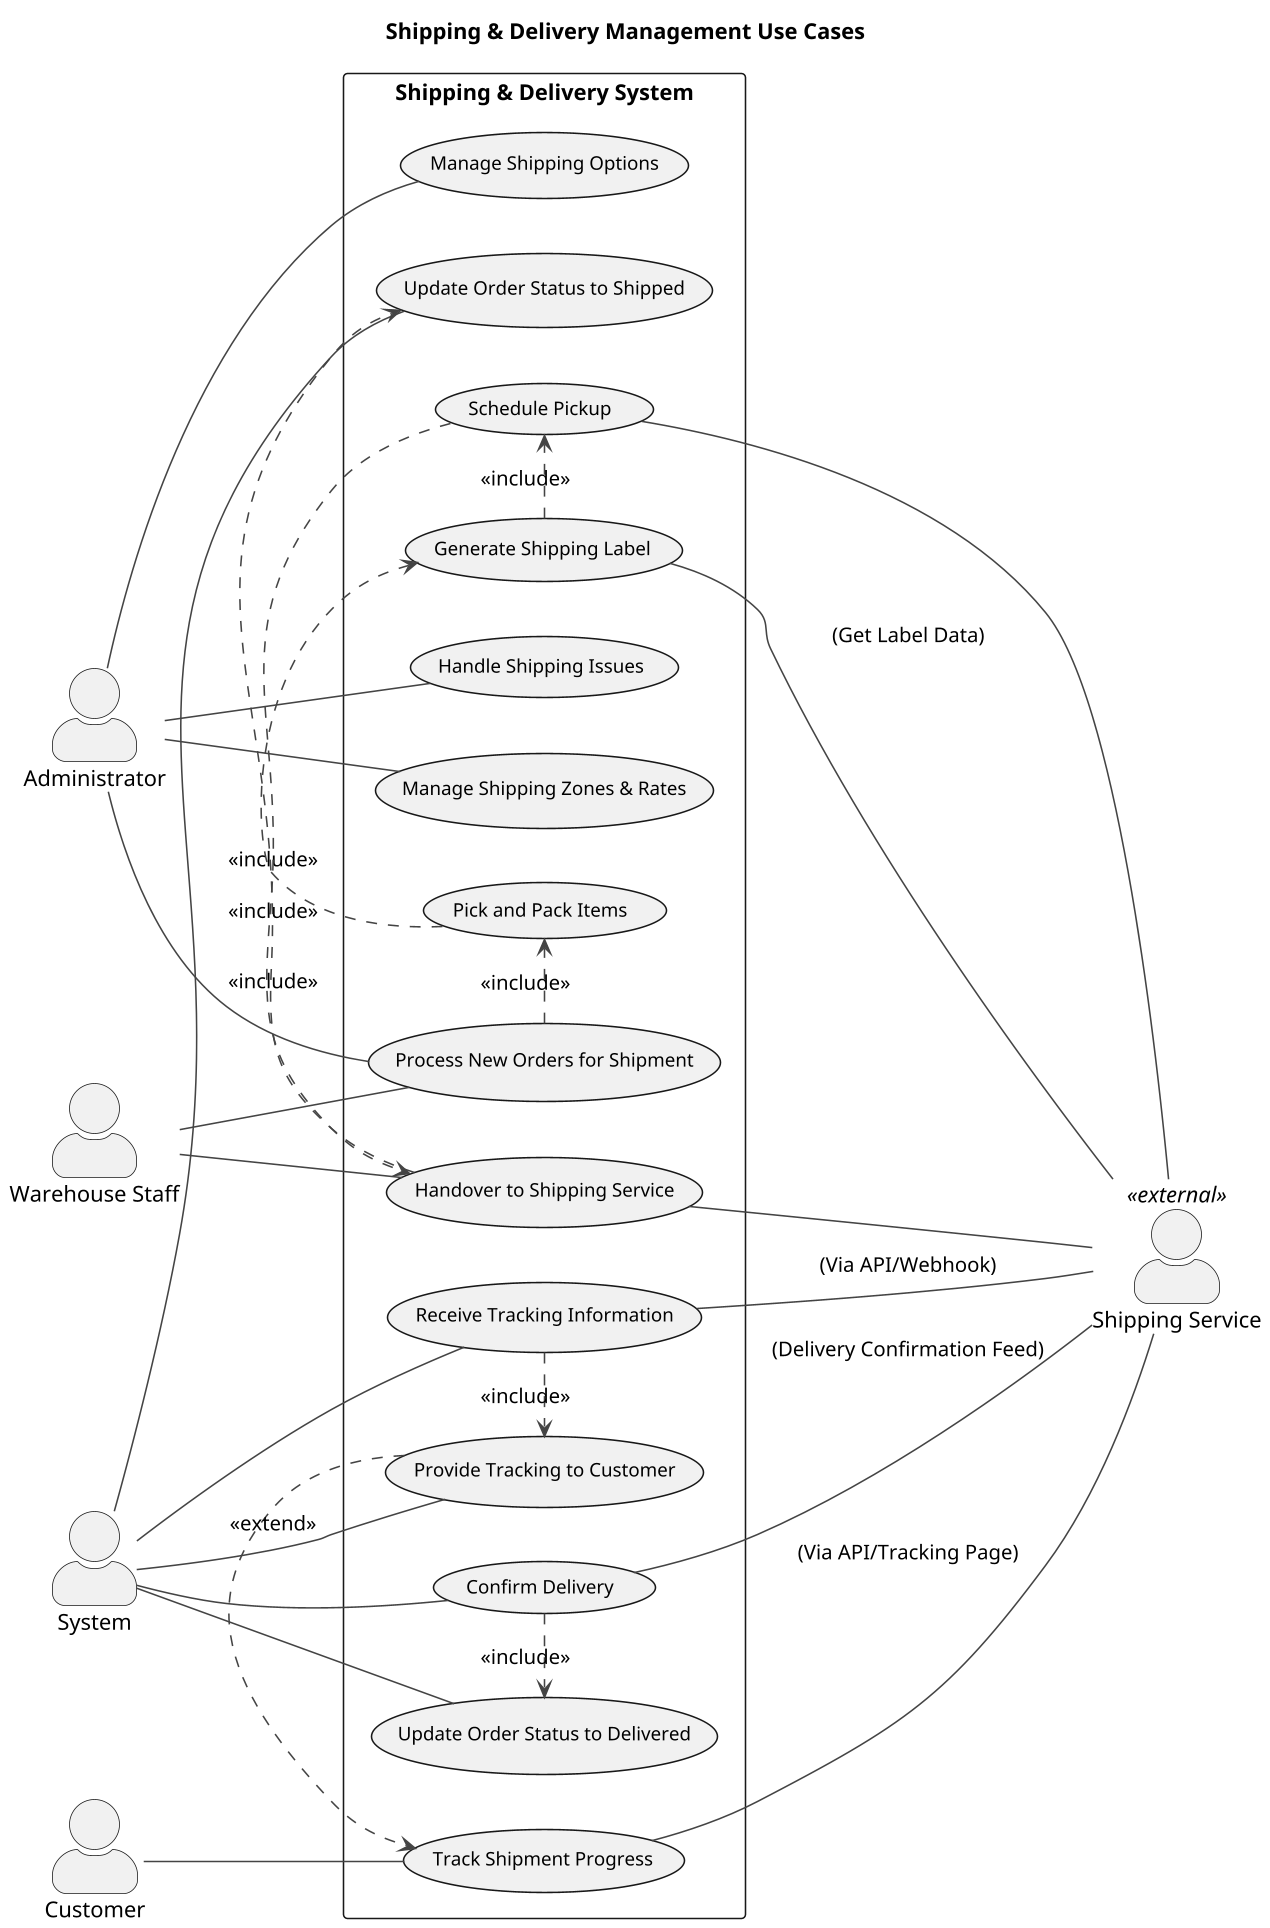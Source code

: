@startuml shipping-delivery-management-use-case
' Fix for clipping issues with comprehensive diagrams
skinparam Rankdir top-to-bottom
skinparam dpi 150
skinparam pageMargin 10
skinparam pageExternalColor white
scale max 2000 width

' Basic styling
skinparam ActorStyle awesome
skinparam ArrowColor #444444
skinparam shadowing false
skinparam defaultTextAlignment center
skinparam Handwritten false
skinparam UsecaseBorderThickness 1
skinparam UsecaseFontSize 12
skinparam ActorFontSize 14

title Shipping & Delivery Management Use Cases

left to right direction

actor "Administrator" as Admin
actor "Warehouse Staff" as Staff
actor "System"
actor "Shipping Service" as ShipSvc <<external>>
actor "Customer" as Cust

rectangle "Shipping & Delivery System" {
  usecase "Process New Orders for Shipment" as UC_ProcessNewOrders
  usecase "Pick and Pack Items" as UC_PickPack
  usecase "Generate Shipping Label" as UC_GenLabel
  usecase "Schedule Pickup" as UC_SchedulePickup
  usecase "Handover to Shipping Service" as UC_Handover
  usecase "Update Order Status to Shipped" as UC_UpdateShippedStatus
  usecase "Receive Tracking Information" as UC_ReceiveTracking
  usecase "Provide Tracking to Customer" as UC_ProvideTracking
  usecase "Track Shipment Progress" as UC_TrackShipment
  usecase "Manage Shipping Options" as UC_ManageShipOptions
  usecase "Handle Shipping Issues" as UC_HandleShipIssues
  usecase "Confirm Delivery" as UC_ConfirmDelivery
  usecase "Update Order Status to Delivered" as UC_UpdateDeliveredStatus
  usecase "Manage Shipping Zones & Rates" as UC_ManageZonesRates

  ' --- Administrator to Use Case Relationships ---
  Admin -- UC_ManageShipOptions
  Admin -- UC_HandleShipIssues
  Admin -- UC_ManageZonesRates
  Admin -- UC_ProcessNewOrders

  ' --- Warehouse Staff to Use Case Relationships ---
  Staff -- UC_ProcessNewOrders
  UC_ProcessNewOrders .> UC_PickPack : <<include>>
  UC_PickPack .> UC_GenLabel : <<include>>
  UC_GenLabel .> UC_SchedulePickup : <<include>>
  UC_SchedulePickup .> UC_Handover : <<include>>
  Staff -- UC_Handover

  ' --- System to Use Case Relationships ---
  System -- UC_UpdateShippedStatus
  UC_Handover .> UC_UpdateShippedStatus : <<include>>
  System -- UC_ReceiveTracking
  System -- UC_ProvideTracking
  UC_ReceiveTracking .> UC_ProvideTracking : <<include>>
  System -- UC_ConfirmDelivery
  System -- UC_UpdateDeliveredStatus
  UC_ConfirmDelivery .> UC_UpdateDeliveredStatus : <<include>>

  ' --- Customer to Use Case Relationships ---
  Cust -- UC_TrackShipment
  UC_ProvideTracking .> UC_TrackShipment : <<extend>>

  ' --- External Actor Interactions ---
  UC_GenLabel -- ShipSvc : (Get Label Data)
  UC_SchedulePickup -- ShipSvc
  UC_Handover -- ShipSvc
  UC_ReceiveTracking -- ShipSvc : (Via API/Webhook)
  UC_TrackShipment -- ShipSvc : (Via API/Tracking Page)
  UC_ConfirmDelivery -- ShipSvc : (Delivery Confirmation Feed)

}
@enduml
